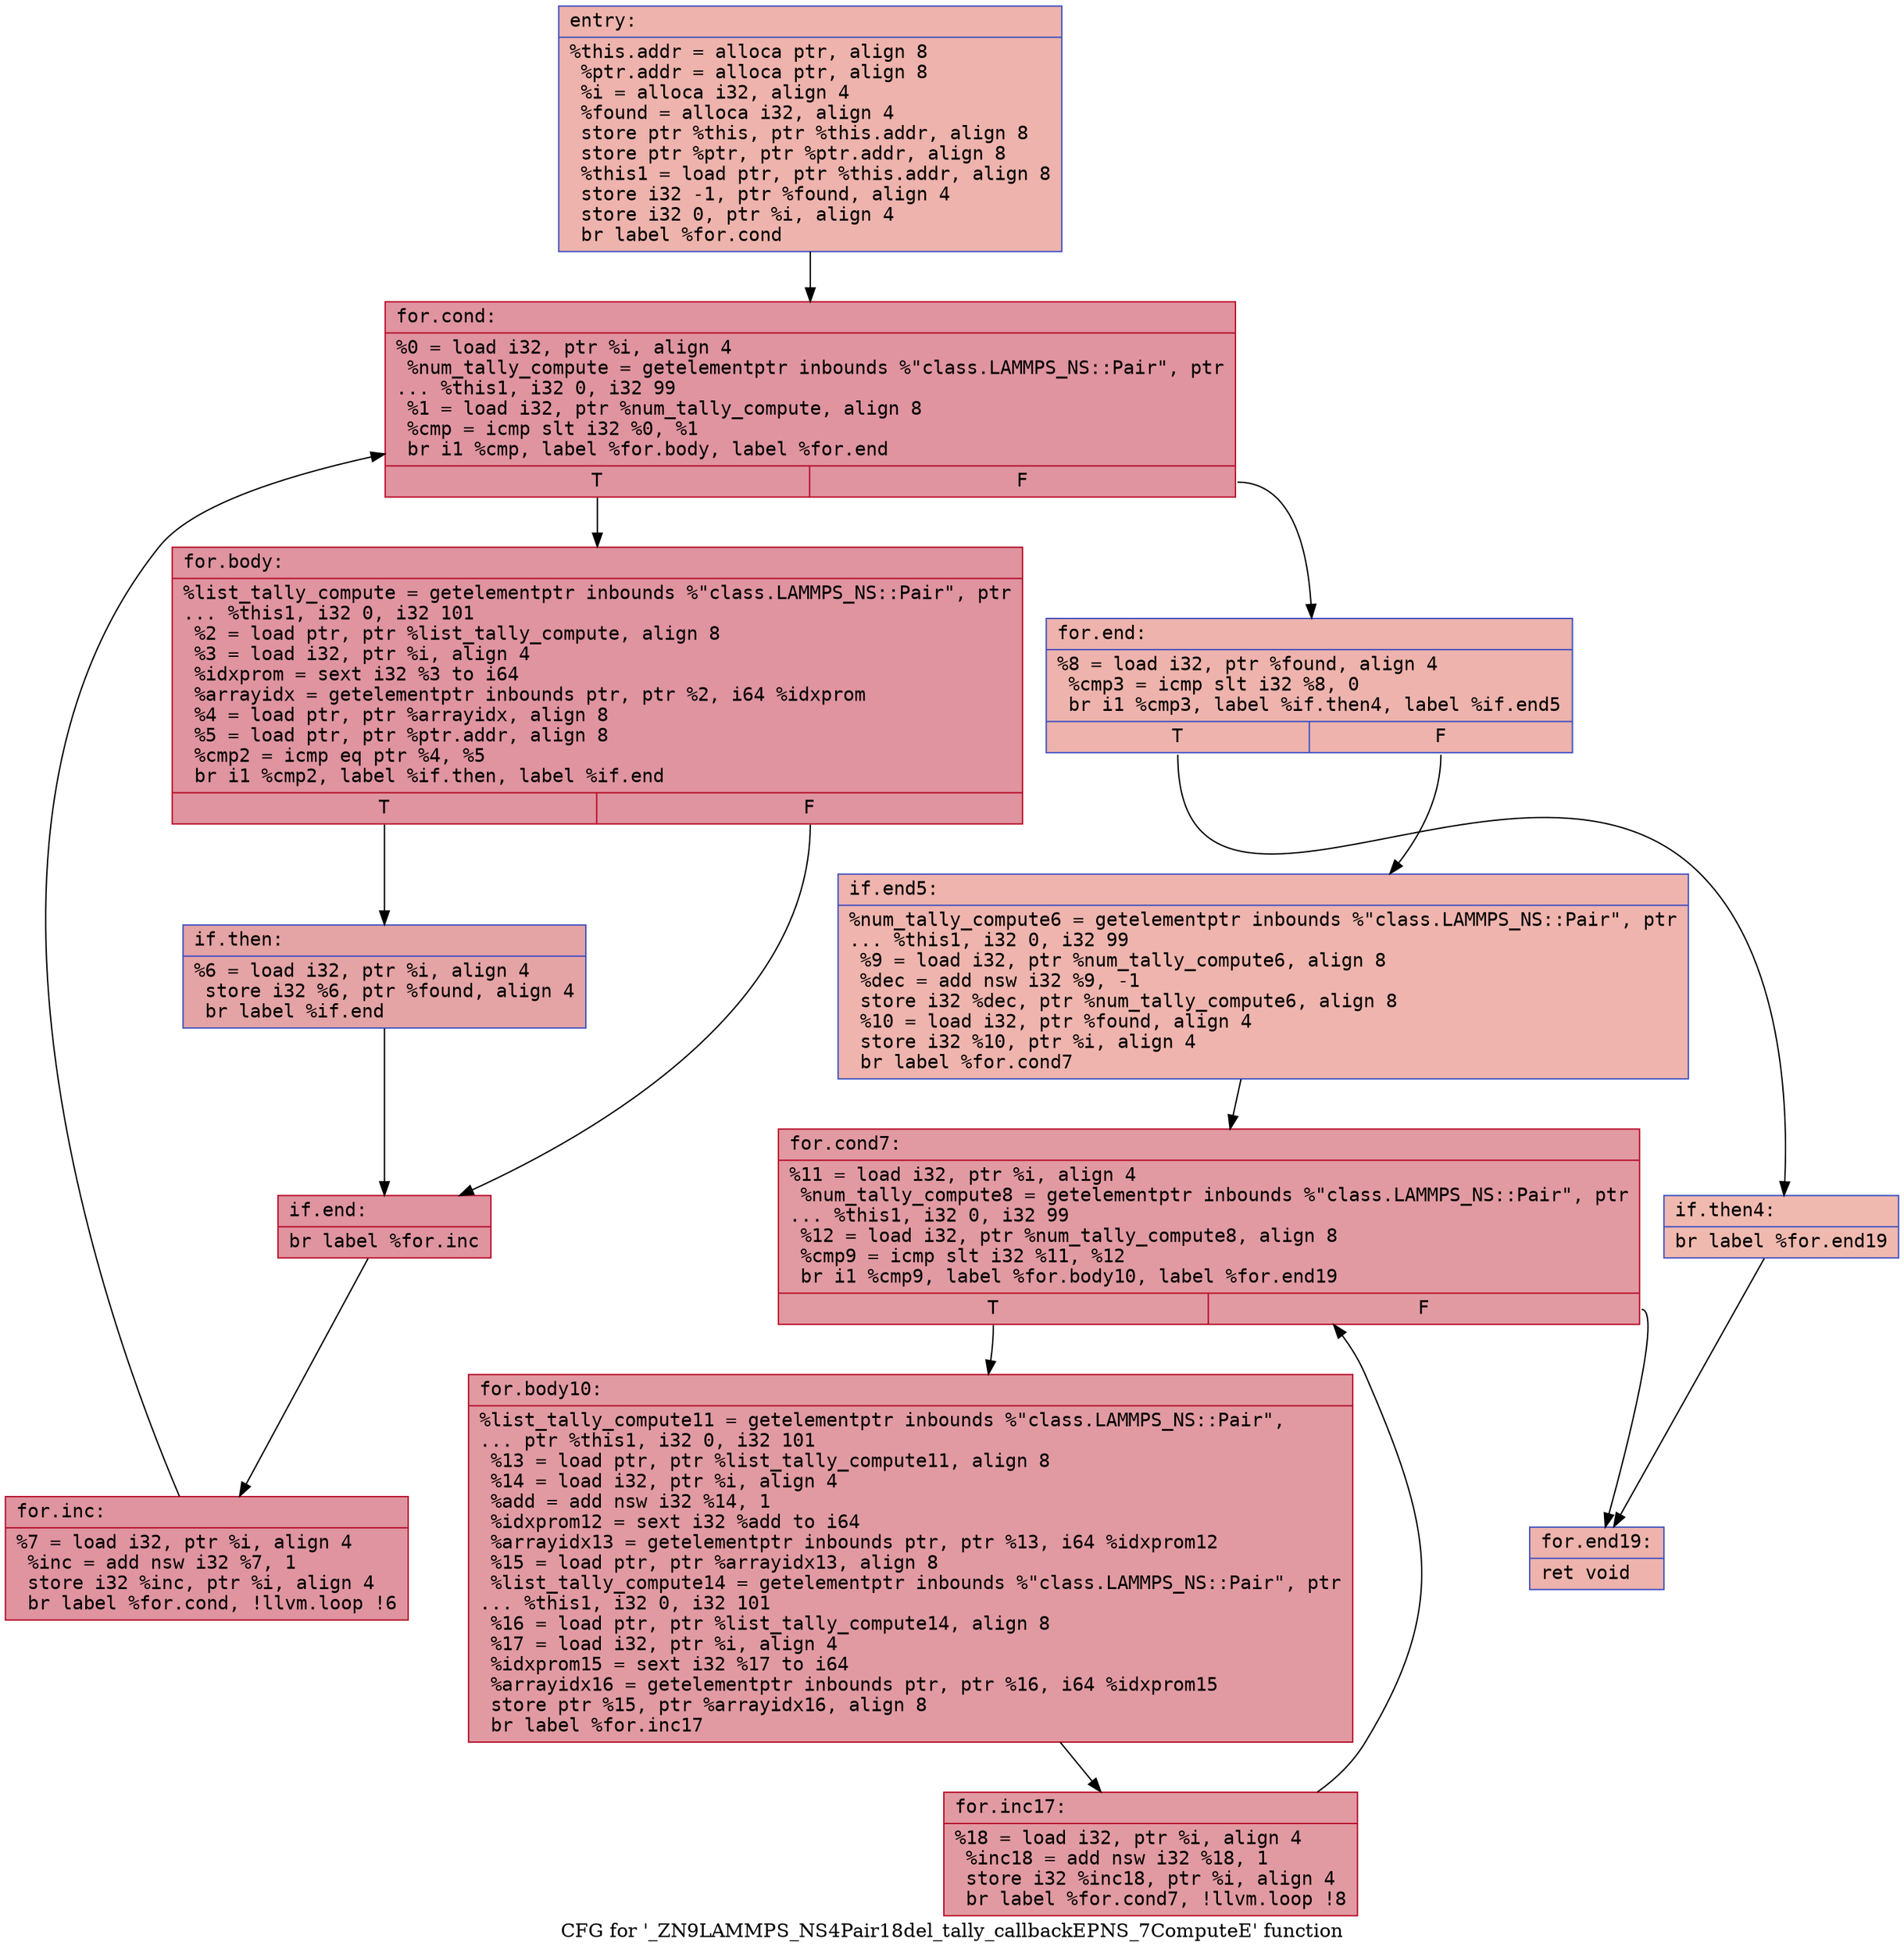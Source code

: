 digraph "CFG for '_ZN9LAMMPS_NS4Pair18del_tally_callbackEPNS_7ComputeE' function" {
	label="CFG for '_ZN9LAMMPS_NS4Pair18del_tally_callbackEPNS_7ComputeE' function";

	Node0x55f57329ed50 [shape=record,color="#3d50c3ff", style=filled, fillcolor="#d6524470" fontname="Courier",label="{entry:\l|  %this.addr = alloca ptr, align 8\l  %ptr.addr = alloca ptr, align 8\l  %i = alloca i32, align 4\l  %found = alloca i32, align 4\l  store ptr %this, ptr %this.addr, align 8\l  store ptr %ptr, ptr %ptr.addr, align 8\l  %this1 = load ptr, ptr %this.addr, align 8\l  store i32 -1, ptr %found, align 4\l  store i32 0, ptr %i, align 4\l  br label %for.cond\l}"];
	Node0x55f57329ed50 -> Node0x55f57329f1e0[tooltip="entry -> for.cond\nProbability 100.00%" ];
	Node0x55f57329f1e0 [shape=record,color="#b70d28ff", style=filled, fillcolor="#b70d2870" fontname="Courier",label="{for.cond:\l|  %0 = load i32, ptr %i, align 4\l  %num_tally_compute = getelementptr inbounds %\"class.LAMMPS_NS::Pair\", ptr\l... %this1, i32 0, i32 99\l  %1 = load i32, ptr %num_tally_compute, align 8\l  %cmp = icmp slt i32 %0, %1\l  br i1 %cmp, label %for.body, label %for.end\l|{<s0>T|<s1>F}}"];
	Node0x55f57329f1e0:s0 -> Node0x55f57329f600[tooltip="for.cond -> for.body\nProbability 96.88%" ];
	Node0x55f57329f1e0:s1 -> Node0x55f57329f650[tooltip="for.cond -> for.end\nProbability 3.12%" ];
	Node0x55f57329f600 [shape=record,color="#b70d28ff", style=filled, fillcolor="#b70d2870" fontname="Courier",label="{for.body:\l|  %list_tally_compute = getelementptr inbounds %\"class.LAMMPS_NS::Pair\", ptr\l... %this1, i32 0, i32 101\l  %2 = load ptr, ptr %list_tally_compute, align 8\l  %3 = load i32, ptr %i, align 4\l  %idxprom = sext i32 %3 to i64\l  %arrayidx = getelementptr inbounds ptr, ptr %2, i64 %idxprom\l  %4 = load ptr, ptr %arrayidx, align 8\l  %5 = load ptr, ptr %ptr.addr, align 8\l  %cmp2 = icmp eq ptr %4, %5\l  br i1 %cmp2, label %if.then, label %if.end\l|{<s0>T|<s1>F}}"];
	Node0x55f57329f600:s0 -> Node0x55f57329fd30[tooltip="for.body -> if.then\nProbability 37.50%" ];
	Node0x55f57329f600:s1 -> Node0x55f57329fda0[tooltip="for.body -> if.end\nProbability 62.50%" ];
	Node0x55f57329fd30 [shape=record,color="#3d50c3ff", style=filled, fillcolor="#c32e3170" fontname="Courier",label="{if.then:\l|  %6 = load i32, ptr %i, align 4\l  store i32 %6, ptr %found, align 4\l  br label %if.end\l}"];
	Node0x55f57329fd30 -> Node0x55f57329fda0[tooltip="if.then -> if.end\nProbability 100.00%" ];
	Node0x55f57329fda0 [shape=record,color="#b70d28ff", style=filled, fillcolor="#b70d2870" fontname="Courier",label="{if.end:\l|  br label %for.inc\l}"];
	Node0x55f57329fda0 -> Node0x55f5732a0050[tooltip="if.end -> for.inc\nProbability 100.00%" ];
	Node0x55f5732a0050 [shape=record,color="#b70d28ff", style=filled, fillcolor="#b70d2870" fontname="Courier",label="{for.inc:\l|  %7 = load i32, ptr %i, align 4\l  %inc = add nsw i32 %7, 1\l  store i32 %inc, ptr %i, align 4\l  br label %for.cond, !llvm.loop !6\l}"];
	Node0x55f5732a0050 -> Node0x55f57329f1e0[tooltip="for.inc -> for.cond\nProbability 100.00%" ];
	Node0x55f57329f650 [shape=record,color="#3d50c3ff", style=filled, fillcolor="#d6524470" fontname="Courier",label="{for.end:\l|  %8 = load i32, ptr %found, align 4\l  %cmp3 = icmp slt i32 %8, 0\l  br i1 %cmp3, label %if.then4, label %if.end5\l|{<s0>T|<s1>F}}"];
	Node0x55f57329f650:s0 -> Node0x55f5732a0570[tooltip="for.end -> if.then4\nProbability 37.50%" ];
	Node0x55f57329f650:s1 -> Node0x55f5732a05c0[tooltip="for.end -> if.end5\nProbability 62.50%" ];
	Node0x55f5732a0570 [shape=record,color="#3d50c3ff", style=filled, fillcolor="#de614d70" fontname="Courier",label="{if.then4:\l|  br label %for.end19\l}"];
	Node0x55f5732a0570 -> Node0x55f5732a06e0[tooltip="if.then4 -> for.end19\nProbability 100.00%" ];
	Node0x55f5732a05c0 [shape=record,color="#3d50c3ff", style=filled, fillcolor="#d8564670" fontname="Courier",label="{if.end5:\l|  %num_tally_compute6 = getelementptr inbounds %\"class.LAMMPS_NS::Pair\", ptr\l... %this1, i32 0, i32 99\l  %9 = load i32, ptr %num_tally_compute6, align 8\l  %dec = add nsw i32 %9, -1\l  store i32 %dec, ptr %num_tally_compute6, align 8\l  %10 = load i32, ptr %found, align 4\l  store i32 %10, ptr %i, align 4\l  br label %for.cond7\l}"];
	Node0x55f5732a05c0 -> Node0x55f5732a0da0[tooltip="if.end5 -> for.cond7\nProbability 100.00%" ];
	Node0x55f5732a0da0 [shape=record,color="#b70d28ff", style=filled, fillcolor="#bb1b2c70" fontname="Courier",label="{for.cond7:\l|  %11 = load i32, ptr %i, align 4\l  %num_tally_compute8 = getelementptr inbounds %\"class.LAMMPS_NS::Pair\", ptr\l... %this1, i32 0, i32 99\l  %12 = load i32, ptr %num_tally_compute8, align 8\l  %cmp9 = icmp slt i32 %11, %12\l  br i1 %cmp9, label %for.body10, label %for.end19\l|{<s0>T|<s1>F}}"];
	Node0x55f5732a0da0:s0 -> Node0x55f5732a1130[tooltip="for.cond7 -> for.body10\nProbability 96.88%" ];
	Node0x55f5732a0da0:s1 -> Node0x55f5732a06e0[tooltip="for.cond7 -> for.end19\nProbability 3.12%" ];
	Node0x55f5732a1130 [shape=record,color="#b70d28ff", style=filled, fillcolor="#bb1b2c70" fontname="Courier",label="{for.body10:\l|  %list_tally_compute11 = getelementptr inbounds %\"class.LAMMPS_NS::Pair\",\l... ptr %this1, i32 0, i32 101\l  %13 = load ptr, ptr %list_tally_compute11, align 8\l  %14 = load i32, ptr %i, align 4\l  %add = add nsw i32 %14, 1\l  %idxprom12 = sext i32 %add to i64\l  %arrayidx13 = getelementptr inbounds ptr, ptr %13, i64 %idxprom12\l  %15 = load ptr, ptr %arrayidx13, align 8\l  %list_tally_compute14 = getelementptr inbounds %\"class.LAMMPS_NS::Pair\", ptr\l... %this1, i32 0, i32 101\l  %16 = load ptr, ptr %list_tally_compute14, align 8\l  %17 = load i32, ptr %i, align 4\l  %idxprom15 = sext i32 %17 to i64\l  %arrayidx16 = getelementptr inbounds ptr, ptr %16, i64 %idxprom15\l  store ptr %15, ptr %arrayidx16, align 8\l  br label %for.inc17\l}"];
	Node0x55f5732a1130 -> Node0x55f5732a1a90[tooltip="for.body10 -> for.inc17\nProbability 100.00%" ];
	Node0x55f5732a1a90 [shape=record,color="#b70d28ff", style=filled, fillcolor="#bb1b2c70" fontname="Courier",label="{for.inc17:\l|  %18 = load i32, ptr %i, align 4\l  %inc18 = add nsw i32 %18, 1\l  store i32 %inc18, ptr %i, align 4\l  br label %for.cond7, !llvm.loop !8\l}"];
	Node0x55f5732a1a90 -> Node0x55f5732a0da0[tooltip="for.inc17 -> for.cond7\nProbability 100.00%" ];
	Node0x55f5732a06e0 [shape=record,color="#3d50c3ff", style=filled, fillcolor="#d6524470" fontname="Courier",label="{for.end19:\l|  ret void\l}"];
}
